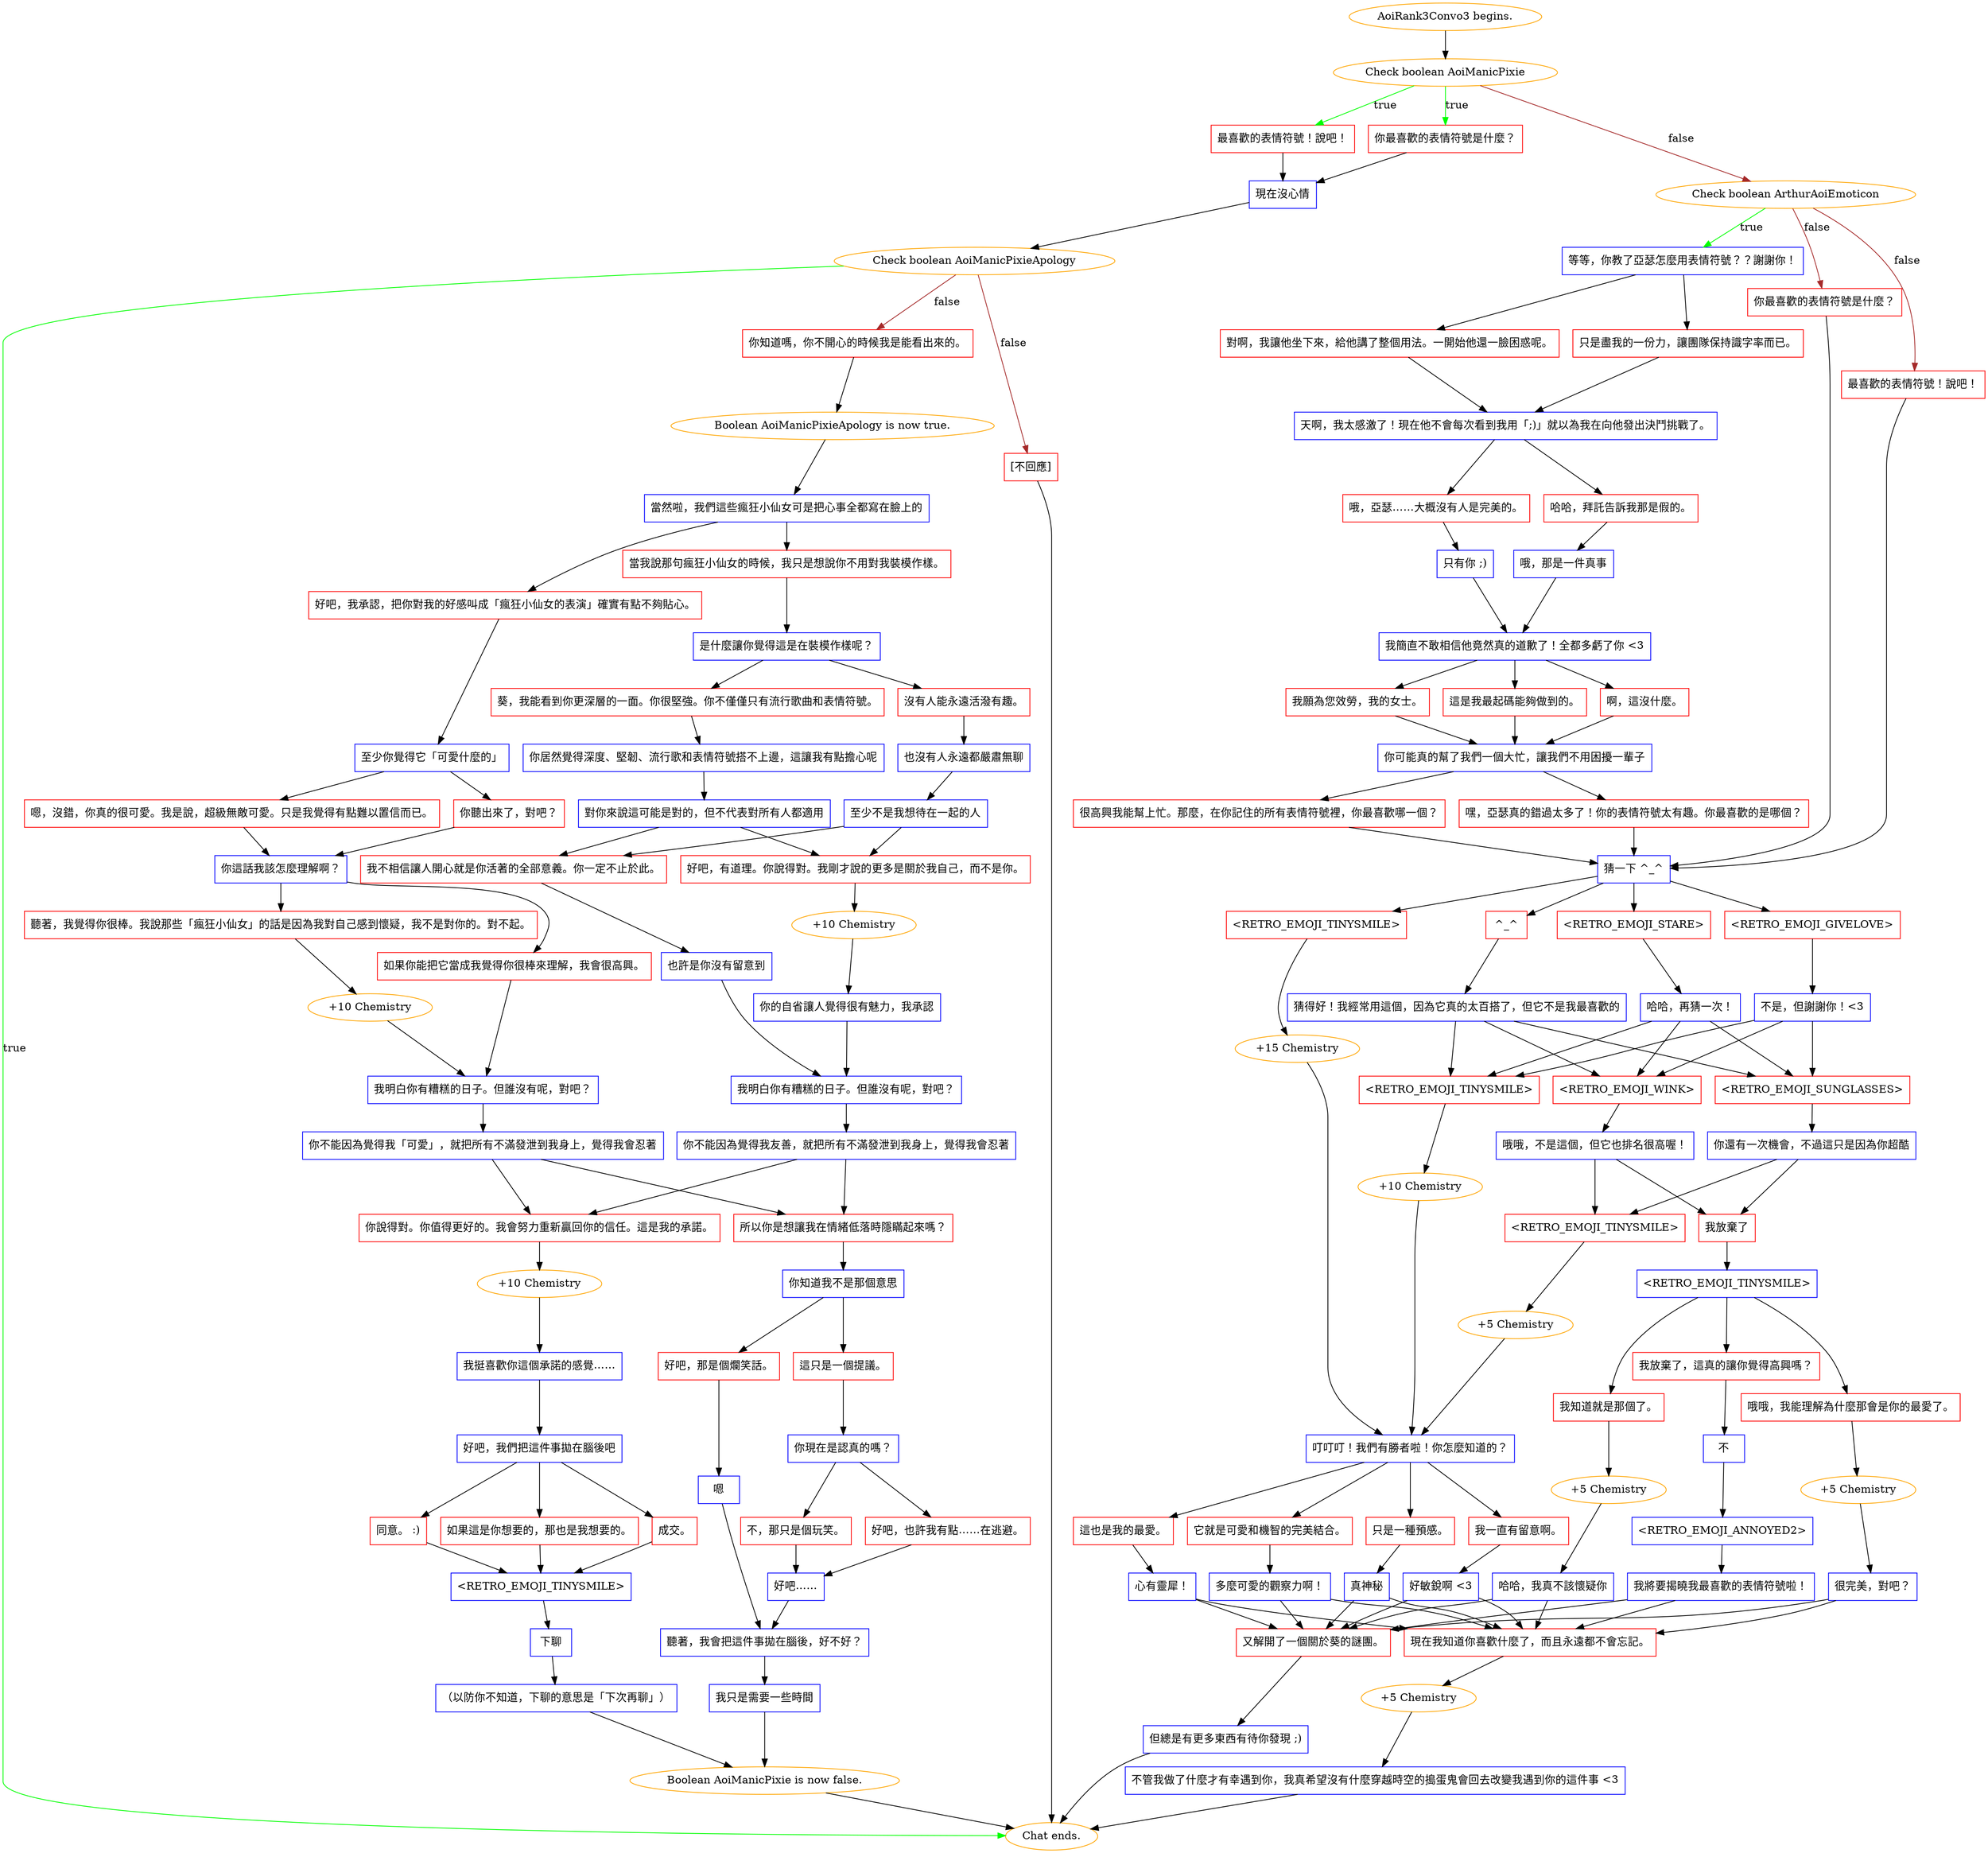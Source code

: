 digraph {
	"AoiRank3Convo3 begins." [color=orange];
		"AoiRank3Convo3 begins." -> j143323039;
	j143323039 [label="Check boolean AoiManicPixie",color=orange];
		j143323039 -> j2748594814 [label=true,color=green];
		j143323039 -> j1639721822 [label=true,color=green];
		j143323039 -> j1479617161 [label=false,color=brown];
	j2748594814 [label="你最喜歡的表情符號是什麼？",shape=box,color=red];
		j2748594814 -> j2346100120;
	j1639721822 [label="最喜歡的表情符號！說吧！",shape=box,color=red];
		j1639721822 -> j2346100120;
	j1479617161 [label="Check boolean ArthurAoiEmoticon",color=orange];
		j1479617161 -> j1232712362 [label=true,color=green];
		j1479617161 -> j1764848560 [label=false,color=brown];
		j1479617161 -> j3686684013 [label=false,color=brown];
	j2346100120 [label="現在沒心情",shape=box,color=blue];
		j2346100120 -> j2910786149;
	j1232712362 [label="等等，你教了亞瑟怎麼用表情符號？？謝謝你！",shape=box,color=blue];
		j1232712362 -> j360626157;
		j1232712362 -> j1808980240;
	j1764848560 [label="你最喜歡的表情符號是什麼？",shape=box,color=red];
		j1764848560 -> j3030453096;
	j3686684013 [label="最喜歡的表情符號！說吧！",shape=box,color=red];
		j3686684013 -> j3030453096;
	j2910786149 [label="Check boolean AoiManicPixieApology",color=orange];
		j2910786149 -> "Chat ends." [label=true,color=green];
		j2910786149 -> j3921629524 [label=false,color=brown];
		j2910786149 -> j3233129582 [label=false,color=brown];
	j360626157 [label="對啊，我讓他坐下來，給他講了整個用法。一開始他還一臉困惑呢。",shape=box,color=red];
		j360626157 -> j2409869033;
	j1808980240 [label="只是盡我的一份力，讓團隊保持識字率而已。",shape=box,color=red];
		j1808980240 -> j2409869033;
	j3030453096 [label="猜一下 ^_^",shape=box,color=blue];
		j3030453096 -> j241920610;
		j3030453096 -> j1991647037;
		j3030453096 -> j1019350234;
		j3030453096 -> j1404575431;
	"Chat ends." [color=orange];
	j3921629524 [label="你知道嗎，你不開心的時候我是能看出來的。",shape=box,color=red];
		j3921629524 -> j2619923849;
	j3233129582 [label="[不回應]",shape=box,color=red];
		j3233129582 -> "Chat ends.";
	j2409869033 [label="天啊，我太感激了！現在他不會每次看到我用「;)」就以為我在向他發出決鬥挑戰了。",shape=box,color=blue];
		j2409869033 -> j4271579396;
		j2409869033 -> j1762531151;
	j241920610 [label="<RETRO_EMOJI_GIVELOVE>",shape=box,color=red];
		j241920610 -> j2000709758;
	j1991647037 [label="^_^",shape=box,color=red];
		j1991647037 -> j367403729;
	j1019350234 [label="<RETRO_EMOJI_STARE>",shape=box,color=red];
		j1019350234 -> j4084724479;
	j1404575431 [label="<RETRO_EMOJI_TINYSMILE>",shape=box,color=red];
		j1404575431 -> j3729998785;
	j2619923849 [label="Boolean AoiManicPixieApology is now true.",color=orange];
		j2619923849 -> j216115417;
	j4271579396 [label="哈哈，拜託告訴我那是假的。",shape=box,color=red];
		j4271579396 -> j175687813;
	j1762531151 [label="哦，亞瑟……大概沒有人是完美的。",shape=box,color=red];
		j1762531151 -> j1985635673;
	j2000709758 [label="不是，但謝謝你！<3",shape=box,color=blue];
		j2000709758 -> j471289594;
		j2000709758 -> j635298519;
		j2000709758 -> j119782052;
	j367403729 [label="猜得好！我經常用這個，因為它真的太百搭了，但它不是我最喜歡的",shape=box,color=blue];
		j367403729 -> j471289594;
		j367403729 -> j635298519;
		j367403729 -> j119782052;
	j4084724479 [label="哈哈，再猜一次！",shape=box,color=blue];
		j4084724479 -> j471289594;
		j4084724479 -> j635298519;
		j4084724479 -> j119782052;
	j3729998785 [label="+15 Chemistry",color=orange];
		j3729998785 -> j3359361110;
	j216115417 [label="當然啦，我們這些瘋狂小仙女可是把心事全都寫在臉上的",shape=box,color=blue];
		j216115417 -> j1576283887;
		j216115417 -> j1565072503;
	j175687813 [label="哦，那是一件真事",shape=box,color=blue];
		j175687813 -> j1976789658;
	j1985635673 [label="只有你 ;)",shape=box,color=blue];
		j1985635673 -> j1976789658;
	j471289594 [label="<RETRO_EMOJI_WINK>",shape=box,color=red];
		j471289594 -> j3061099291;
	j635298519 [label="<RETRO_EMOJI_SUNGLASSES>",shape=box,color=red];
		j635298519 -> j791065784;
	j119782052 [label="<RETRO_EMOJI_TINYSMILE>",shape=box,color=red];
		j119782052 -> j2005253071;
	j3359361110 [label="叮叮叮！我們有勝者啦！你怎麼知道的？",shape=box,color=blue];
		j3359361110 -> j4121249605;
		j3359361110 -> j1984540880;
		j3359361110 -> j3332077969;
		j3359361110 -> j4056852539;
	j1576283887 [label="好吧，我承認，把你對我的好感叫成「瘋狂小仙女的表演」確實有點不夠貼心。",shape=box,color=red];
		j1576283887 -> j3170011462;
	j1565072503 [label="當我說那句瘋狂小仙女的時候，我只是想說你不用對我裝模作樣。",shape=box,color=red];
		j1565072503 -> j3292663437;
	j1976789658 [label="我簡直不敢相信他竟然真的道歉了！全都多虧了你 <3",shape=box,color=blue];
		j1976789658 -> j3466175526;
		j1976789658 -> j2806526000;
		j1976789658 -> j6632996;
	j3061099291 [label="哦哦，不是這個，但它也排名很高喔！",shape=box,color=blue];
		j3061099291 -> j926702818;
		j3061099291 -> j233280668;
	j791065784 [label="你還有一次機會，不過這只是因為你超酷",shape=box,color=blue];
		j791065784 -> j926702818;
		j791065784 -> j233280668;
	j2005253071 [label="+10 Chemistry",color=orange];
		j2005253071 -> j3359361110;
	j4121249605 [label="這也是我的最愛。",shape=box,color=red];
		j4121249605 -> j2699049488;
	j1984540880 [label="它就是可愛和機智的完美結合。",shape=box,color=red];
		j1984540880 -> j2770041441;
	j3332077969 [label="只是一種預感。",shape=box,color=red];
		j3332077969 -> j210549169;
	j4056852539 [label="我一直有留意啊。",shape=box,color=red];
		j4056852539 -> j3057143397;
	j3170011462 [label="至少你覺得它「可愛什麼的」",shape=box,color=blue];
		j3170011462 -> j3849710830;
		j3170011462 -> j1655072479;
	j3292663437 [label="是什麼讓你覺得這是在裝模作樣呢？",shape=box,color=blue];
		j3292663437 -> j1279244209;
		j3292663437 -> j2070427399;
	j3466175526 [label="啊，這沒什麼。",shape=box,color=red];
		j3466175526 -> j1515256037;
	j2806526000 [label="我願為您效勞，我的女士。",shape=box,color=red];
		j2806526000 -> j1515256037;
	j6632996 [label="這是我最起碼能夠做到的。",shape=box,color=red];
		j6632996 -> j1515256037;
	j926702818 [label="我放棄了",shape=box,color=red];
		j926702818 -> j659149515;
	j233280668 [label="<RETRO_EMOJI_TINYSMILE>",shape=box,color=red];
		j233280668 -> j3652895327;
	j2699049488 [label="心有靈犀！",shape=box,color=blue];
		j2699049488 -> j3689797000;
		j2699049488 -> j4268491585;
	j2770041441 [label="多麼可愛的觀察力啊！",shape=box,color=blue];
		j2770041441 -> j3689797000;
		j2770041441 -> j4268491585;
	j210549169 [label="真神秘",shape=box,color=blue];
		j210549169 -> j3689797000;
		j210549169 -> j4268491585;
	j3057143397 [label="好敏銳啊 <3",shape=box,color=blue];
		j3057143397 -> j3689797000;
		j3057143397 -> j4268491585;
	j3849710830 [label="嗯，沒錯，你真的很可愛。我是說，超級無敵可愛。只是我覺得有點難以置信而已。",shape=box,color=red];
		j3849710830 -> j205714679;
	j1655072479 [label="你聽出來了，對吧？",shape=box,color=red];
		j1655072479 -> j205714679;
	j1279244209 [label="沒有人能永遠活潑有趣。",shape=box,color=red];
		j1279244209 -> j2563897189;
	j2070427399 [label="葵，我能看到你更深層的一面。你很堅強。你不僅僅只有流行歌曲和表情符號。",shape=box,color=red];
		j2070427399 -> j142471956;
	j1515256037 [label="你可能真的幫了我們一個大忙，讓我們不用困擾一輩子",shape=box,color=blue];
		j1515256037 -> j4005373714;
		j1515256037 -> j4151481870;
	j659149515 [label="<RETRO_EMOJI_TINYSMILE>",shape=box,color=blue];
		j659149515 -> j570671151;
		j659149515 -> j2975921007;
		j659149515 -> j4026440542;
	j3652895327 [label="+5 Chemistry",color=orange];
		j3652895327 -> j3359361110;
	j3689797000 [label="現在我知道你喜歡什麼了，而且永遠都不會忘記。",shape=box,color=red];
		j3689797000 -> j3546237661;
	j4268491585 [label="又解開了一個關於葵的謎團。",shape=box,color=red];
		j4268491585 -> j511532351;
	j205714679 [label="你這話我該怎麼理解啊？",shape=box,color=blue];
		j205714679 -> j708039677;
		j205714679 -> j4117697361;
	j2563897189 [label="也沒有人永遠都嚴肅無聊",shape=box,color=blue];
		j2563897189 -> j4105687393;
	j142471956 [label="你居然覺得深度、堅韌、流行歌和表情符號搭不上邊，這讓我有點擔心呢",shape=box,color=blue];
		j142471956 -> j1915720127;
	j4005373714 [label="很高興我能幫上忙。那麼，在你記住的所有表情符號裡，你最喜歡哪一個？",shape=box,color=red];
		j4005373714 -> j3030453096;
	j4151481870 [label="嘿，亞瑟真的錯過太多了！你的表情符號太有趣。你最喜歡的是哪個？",shape=box,color=red];
		j4151481870 -> j3030453096;
	j570671151 [label="哦哦，我能理解為什麼那會是你的最愛了。",shape=box,color=red];
		j570671151 -> j3260708270;
	j2975921007 [label="我放棄了，這真的讓你覺得高興嗎？",shape=box,color=red];
		j2975921007 -> j82353139;
	j4026440542 [label="我知道就是那個了。",shape=box,color=red];
		j4026440542 -> j4261368730;
	j3546237661 [label="+5 Chemistry",color=orange];
		j3546237661 -> j1656996232;
	j511532351 [label="但總是有更多東西有待你發現 ;)",shape=box,color=blue];
		j511532351 -> "Chat ends.";
	j708039677 [label="聽著，我覺得你很棒。我說那些「瘋狂小仙女」的話是因為我對自己感到懷疑，我不是對你的。對不起。",shape=box,color=red];
		j708039677 -> j2932286799;
	j4117697361 [label="如果你能把它當成我覺得你很棒來理解，我會很高興。",shape=box,color=red];
		j4117697361 -> j1375170224;
	j4105687393 [label="至少不是我想待在一起的人",shape=box,color=blue];
		j4105687393 -> j1161324760;
		j4105687393 -> j3433113555;
	j1915720127 [label="對你來說這可能是對的，但不代表對所有人都適用",shape=box,color=blue];
		j1915720127 -> j3433113555;
		j1915720127 -> j1161324760;
	j3260708270 [label="+5 Chemistry",color=orange];
		j3260708270 -> j3482555763;
	j82353139 [label="不",shape=box,color=blue];
		j82353139 -> j892880493;
	j4261368730 [label="+5 Chemistry",color=orange];
		j4261368730 -> j2973839709;
	j1656996232 [label="不管我做了什麼才有幸遇到你，我真希望沒有什麼穿越時空的搗蛋鬼會回去改變我遇到你的這件事 <3",shape=box,color=blue];
		j1656996232 -> "Chat ends.";
	j2932286799 [label="+10 Chemistry",color=orange];
		j2932286799 -> j1375170224;
	j1375170224 [label="我明白你有糟糕的日子。但誰沒有呢，對吧？",shape=box,color=blue];
		j1375170224 -> j4178951818;
	j1161324760 [label="我不相信讓人開心就是你活著的全部意義。你一定不止於此。",shape=box,color=red];
		j1161324760 -> j500895467;
	j3433113555 [label="好吧，有道理。你說得對。我剛才說的更多是關於我自己，而不是你。",shape=box,color=red];
		j3433113555 -> j1776458597;
	j3482555763 [label="很完美，對吧？",shape=box,color=blue];
		j3482555763 -> j3689797000;
		j3482555763 -> j4268491585;
	j892880493 [label="<RETRO_EMOJI_ANNOYED2>",shape=box,color=blue];
		j892880493 -> j148554862;
	j2973839709 [label="哈哈，我真不該懷疑你",shape=box,color=blue];
		j2973839709 -> j3689797000;
		j2973839709 -> j4268491585;
	j4178951818 [label="你不能因為覺得我「可愛」，就把所有不滿發泄到我身上，覺得我會忍著",shape=box,color=blue];
		j4178951818 -> j845163411;
		j4178951818 -> j1968567194;
	j500895467 [label="也許是你沒有留意到",shape=box,color=blue];
		j500895467 -> j578039109;
	j1776458597 [label="+10 Chemistry",color=orange];
		j1776458597 -> j1243269021;
	j148554862 [label="我將要揭曉我最喜歡的表情符號啦！",shape=box,color=blue];
		j148554862 -> j3689797000;
		j148554862 -> j4268491585;
	j845163411 [label="你說得對。你值得更好的。我會努力重新贏回你的信任。這是我的承諾。",shape=box,color=red];
		j845163411 -> j4122145353;
	j1968567194 [label="所以你是想讓我在情緒低落時隱瞞起來嗎？",shape=box,color=red];
		j1968567194 -> j978794272;
	j578039109 [label="我明白你有糟糕的日子。但誰沒有呢，對吧？",shape=box,color=blue];
		j578039109 -> j3241016006;
	j1243269021 [label="你的自省讓人覺得很有魅力，我承認",shape=box,color=blue];
		j1243269021 -> j578039109;
	j4122145353 [label="+10 Chemistry",color=orange];
		j4122145353 -> j147595902;
	j978794272 [label="你知道我不是那個意思",shape=box,color=blue];
		j978794272 -> j2856044280;
		j978794272 -> j818963549;
	j3241016006 [label="你不能因為覺得我友善，就把所有不滿發泄到我身上，覺得我會忍著",shape=box,color=blue];
		j3241016006 -> j845163411;
		j3241016006 -> j1968567194;
	j147595902 [label="我挺喜歡你這個承諾的感覺……",shape=box,color=blue];
		j147595902 -> j3129374443;
	j2856044280 [label="這只是一個提議。",shape=box,color=red];
		j2856044280 -> j2053759904;
	j818963549 [label="好吧，那是個爛笑話。",shape=box,color=red];
		j818963549 -> j2669867118;
	j3129374443 [label="好吧，我們把這件事拋在腦後吧",shape=box,color=blue];
		j3129374443 -> j2816739033;
		j3129374443 -> j2836481528;
		j3129374443 -> j950826743;
	j2053759904 [label="你現在是認真的嗎？",shape=box,color=blue];
		j2053759904 -> j1061865057;
		j2053759904 -> j262023877;
	j2669867118 [label="嗯",shape=box,color=blue];
		j2669867118 -> j3409443967;
	j2816739033 [label="成交。",shape=box,color=red];
		j2816739033 -> j857369637;
	j2836481528 [label="同意。 :)",shape=box,color=red];
		j2836481528 -> j857369637;
	j950826743 [label="如果這是你想要的，那也是我想要的。",shape=box,color=red];
		j950826743 -> j857369637;
	j1061865057 [label="好吧，也許我有點……在逃避。",shape=box,color=red];
		j1061865057 -> j1283686589;
	j262023877 [label="不，那只是個玩笑。",shape=box,color=red];
		j262023877 -> j1283686589;
	j3409443967 [label="聽著，我會把這件事拋在腦後，好不好？",shape=box,color=blue];
		j3409443967 -> j2597037252;
	j857369637 [label="<RETRO_EMOJI_TINYSMILE>",shape=box,color=blue];
		j857369637 -> j916262922;
	j1283686589 [label="好吧……",shape=box,color=blue];
		j1283686589 -> j3409443967;
	j2597037252 [label="我只是需要一些時間",shape=box,color=blue];
		j2597037252 -> j2477397060;
	j916262922 [label="下聊",shape=box,color=blue];
		j916262922 -> j99742010;
	j2477397060 [label="Boolean AoiManicPixie is now false.",color=orange];
		j2477397060 -> "Chat ends.";
	j99742010 [label="（以防你不知道，下聊的意思是「下次再聊」）",shape=box,color=blue];
		j99742010 -> j2477397060;
}